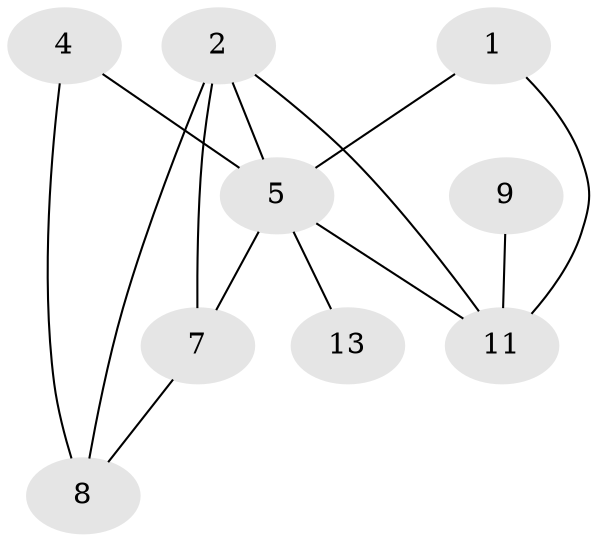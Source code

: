 // original degree distribution, {1: 0.24, 3: 0.26, 0: 0.14, 2: 0.24, 5: 0.02, 4: 0.1}
// Generated by graph-tools (version 1.1) at 2025/48/03/04/25 22:48:14]
// undirected, 9 vertices, 13 edges
graph export_dot {
  node [color=gray90,style=filled];
  1;
  2;
  4;
  5;
  7;
  8;
  9;
  11;
  13;
  1 -- 5 [weight=1.0];
  1 -- 11 [weight=1.0];
  2 -- 5 [weight=1.0];
  2 -- 7 [weight=1.0];
  2 -- 8 [weight=1.0];
  2 -- 11 [weight=1.0];
  4 -- 5 [weight=1.0];
  4 -- 8 [weight=1.0];
  5 -- 7 [weight=1.0];
  5 -- 11 [weight=1.0];
  5 -- 13 [weight=1.0];
  7 -- 8 [weight=1.0];
  9 -- 11 [weight=1.0];
}
